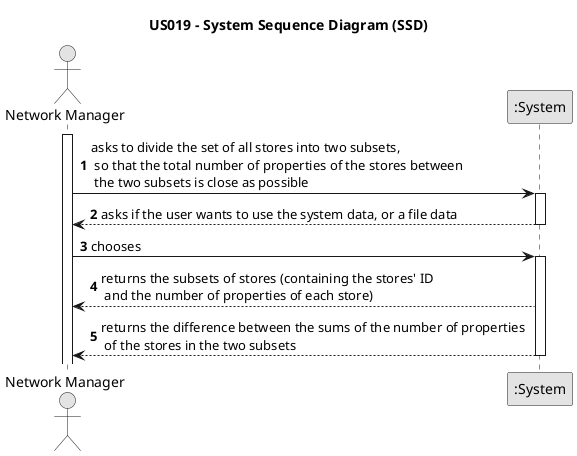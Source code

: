 @startuml
skinparam monochrome true
skinparam packageStyle rectangle
skinparam shadowing false

title US019 - System Sequence Diagram (SSD)

autonumber

actor "Network Manager" as SA
participant ":System" as System

activate SA

    SA -> System : asks to divide the set of all stores into two subsets, \n so that the total number of properties of the stores between \n the two subsets is close as possible



    activate System

    SA <-- System : asks if the user wants to use the system data, or a file data
    deactivate System

    SA -> System : chooses
    activate System

    SA <-- System : returns the subsets of stores (containing the stores' ID \n and the number of properties of each store)


    SA <-- System : returns the difference between the sums of the number of properties \n of the stores in the two subsets

    deactivate System

@enduml